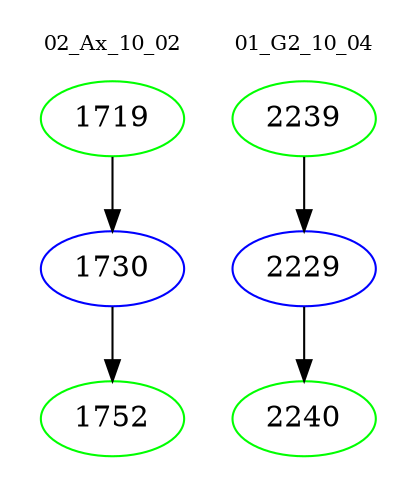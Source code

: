 digraph{
subgraph cluster_0 {
color = white
label = "02_Ax_10_02";
fontsize=10;
T0_1719 [label="1719", color="green"]
T0_1719 -> T0_1730 [color="black"]
T0_1730 [label="1730", color="blue"]
T0_1730 -> T0_1752 [color="black"]
T0_1752 [label="1752", color="green"]
}
subgraph cluster_1 {
color = white
label = "01_G2_10_04";
fontsize=10;
T1_2239 [label="2239", color="green"]
T1_2239 -> T1_2229 [color="black"]
T1_2229 [label="2229", color="blue"]
T1_2229 -> T1_2240 [color="black"]
T1_2240 [label="2240", color="green"]
}
}
